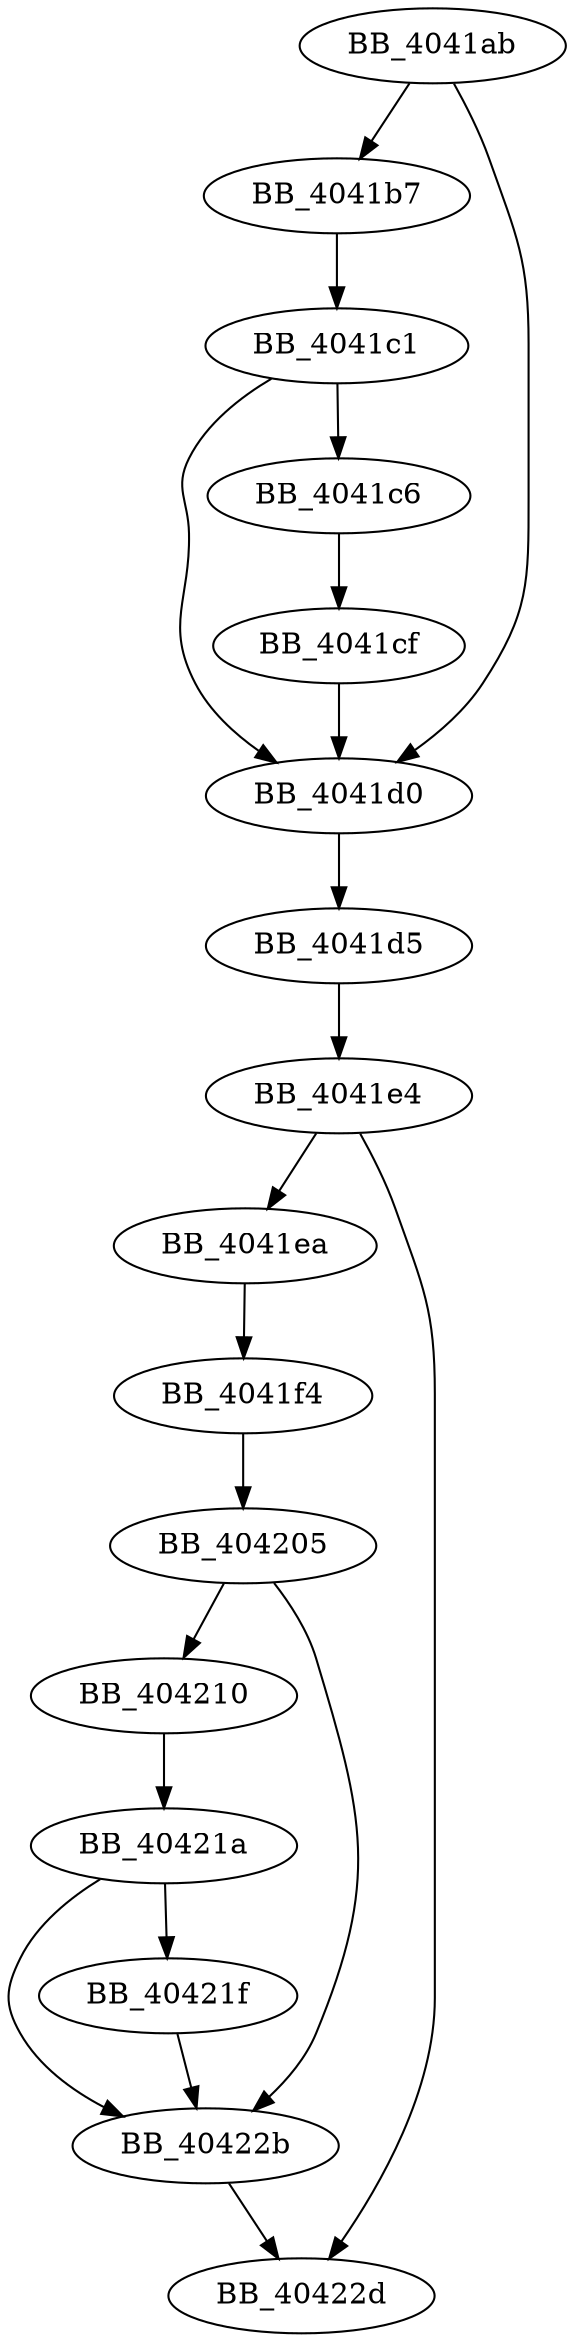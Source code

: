 DiGraph __cinit{
BB_4041ab->BB_4041b7
BB_4041ab->BB_4041d0
BB_4041b7->BB_4041c1
BB_4041c1->BB_4041c6
BB_4041c1->BB_4041d0
BB_4041c6->BB_4041cf
BB_4041cf->BB_4041d0
BB_4041d0->BB_4041d5
BB_4041d5->BB_4041e4
BB_4041e4->BB_4041ea
BB_4041e4->BB_40422d
BB_4041ea->BB_4041f4
BB_4041f4->BB_404205
BB_404205->BB_404210
BB_404205->BB_40422b
BB_404210->BB_40421a
BB_40421a->BB_40421f
BB_40421a->BB_40422b
BB_40421f->BB_40422b
BB_40422b->BB_40422d
}
